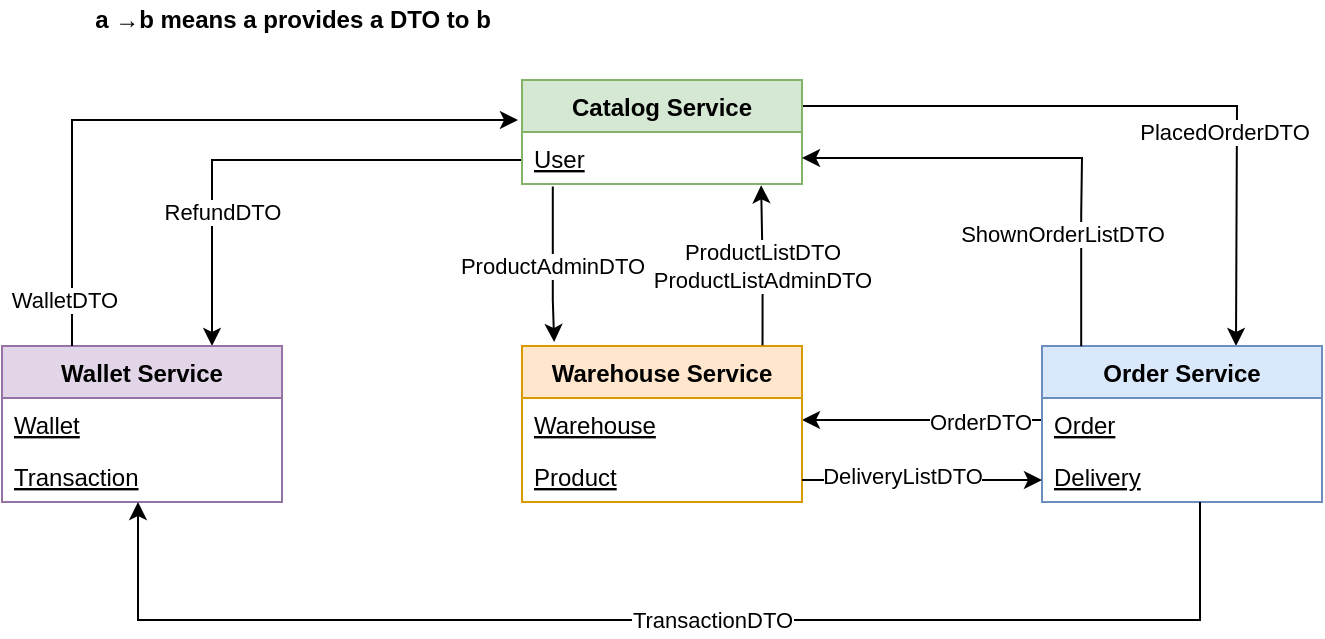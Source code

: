 <mxfile version="14.5.4" type="device"><diagram id="OUBEr7CqispJVbj6Ms9X" name="Page-1"><mxGraphModel dx="894" dy="614" grid="1" gridSize="10" guides="1" tooltips="1" connect="1" arrows="1" fold="1" page="1" pageScale="1" pageWidth="827" pageHeight="1169" math="0" shadow="0"><root><mxCell id="0"/><mxCell id="1" parent="0"/><mxCell id="aPAA2mFQDWZwsed14pZe-17" value="" style="edgeStyle=orthogonalEdgeStyle;rounded=0;orthogonalLoop=1;jettySize=auto;html=1;exitX=0;exitY=0.5;exitDx=0;exitDy=0;entryX=0.75;entryY=0;entryDx=0;entryDy=0;" parent="1" target="aPAA2mFQDWZwsed14pZe-12" edge="1"><mxGeometry relative="1" as="geometry"><mxPoint x="310" y="307" as="sourcePoint"/><Array as="points"><mxPoint x="310" y="320"/><mxPoint x="155" y="320"/></Array></mxGeometry></mxCell><mxCell id="aPAA2mFQDWZwsed14pZe-33" value="RefundDTO" style="edgeLabel;html=1;align=center;verticalAlign=middle;resizable=0;points=[];" parent="aPAA2mFQDWZwsed14pZe-17" vertex="1" connectable="0"><mxGeometry x="0.294" relative="1" as="geometry"><mxPoint x="5" y="25" as="offset"/></mxGeometry></mxCell><mxCell id="aPAA2mFQDWZwsed14pZe-23" value="" style="edgeStyle=orthogonalEdgeStyle;rounded=0;orthogonalLoop=1;jettySize=auto;html=1;exitX=1;exitY=0.25;exitDx=0;exitDy=0;" parent="1" source="aPAA2mFQDWZwsed14pZe-1" edge="1"><mxGeometry relative="1" as="geometry"><mxPoint x="449.72" y="243.326" as="sourcePoint"/><mxPoint x="667" y="413" as="targetPoint"/></mxGeometry></mxCell><mxCell id="aPAA2mFQDWZwsed14pZe-34" value="PlacedOrderDTO" style="edgeLabel;html=1;align=center;verticalAlign=middle;resizable=0;points=[];" parent="aPAA2mFQDWZwsed14pZe-23" vertex="1" connectable="0"><mxGeometry x="-0.335" y="-4" relative="1" as="geometry"><mxPoint x="98.28" y="9" as="offset"/></mxGeometry></mxCell><mxCell id="aPAA2mFQDWZwsed14pZe-1" value="Catalog Service" style="swimlane;fontStyle=1;childLayout=stackLayout;horizontal=1;startSize=26;fillColor=#d5e8d4;horizontalStack=0;resizeParent=1;resizeParentMax=0;resizeLast=0;collapsible=1;marginBottom=0;strokeColor=#82b366;" parent="1" vertex="1"><mxGeometry x="310" y="280" width="140" height="52" as="geometry"/></mxCell><mxCell id="aPAA2mFQDWZwsed14pZe-2" value="User" style="text;strokeColor=none;fillColor=none;align=left;verticalAlign=top;spacingLeft=4;spacingRight=4;overflow=hidden;rotatable=0;points=[[0,0.5],[1,0.5]];portConstraint=eastwest;fontStyle=4" parent="aPAA2mFQDWZwsed14pZe-1" vertex="1"><mxGeometry y="26" width="140" height="26" as="geometry"/></mxCell><mxCell id="aPAA2mFQDWZwsed14pZe-12" value="Wallet Service" style="swimlane;fontStyle=1;childLayout=stackLayout;horizontal=1;startSize=26;fillColor=#e1d5e7;horizontalStack=0;resizeParent=1;resizeParentMax=0;resizeLast=0;collapsible=1;marginBottom=0;strokeColor=#9673a6;" parent="1" vertex="1"><mxGeometry x="50" y="413" width="140" height="78" as="geometry"/></mxCell><mxCell id="aPAA2mFQDWZwsed14pZe-13" value="Wallet" style="text;strokeColor=none;fillColor=none;align=left;verticalAlign=top;spacingLeft=4;spacingRight=4;overflow=hidden;rotatable=0;points=[[0,0.5],[1,0.5]];portConstraint=eastwest;fontStyle=4" parent="aPAA2mFQDWZwsed14pZe-12" vertex="1"><mxGeometry y="26" width="140" height="26" as="geometry"/></mxCell><mxCell id="aPAA2mFQDWZwsed14pZe-14" value="Transaction" style="text;strokeColor=none;fillColor=none;align=left;verticalAlign=top;spacingLeft=4;spacingRight=4;overflow=hidden;rotatable=0;points=[[0,0.5],[1,0.5]];portConstraint=eastwest;fontStyle=4" parent="aPAA2mFQDWZwsed14pZe-12" vertex="1"><mxGeometry y="52" width="140" height="26" as="geometry"/></mxCell><mxCell id="aPAA2mFQDWZwsed14pZe-30" value="" style="edgeStyle=orthogonalEdgeStyle;rounded=0;orthogonalLoop=1;jettySize=auto;html=1;exitX=0;exitY=0.5;exitDx=0;exitDy=0;" parent="1" edge="1"><mxGeometry relative="1" as="geometry"><mxPoint x="570" y="476" as="sourcePoint"/><mxPoint x="450" y="450" as="targetPoint"/><Array as="points"><mxPoint x="570" y="450"/></Array></mxGeometry></mxCell><mxCell id="aPAA2mFQDWZwsed14pZe-36" value="OrderDTO" style="edgeLabel;html=1;align=center;verticalAlign=middle;resizable=0;points=[];" parent="aPAA2mFQDWZwsed14pZe-30" vertex="1" connectable="0"><mxGeometry x="-0.211" y="1" relative="1" as="geometry"><mxPoint as="offset"/></mxGeometry></mxCell><mxCell id="aPAA2mFQDWZwsed14pZe-18" value="Order Service" style="swimlane;fontStyle=1;childLayout=stackLayout;horizontal=1;startSize=26;fillColor=#dae8fc;horizontalStack=0;resizeParent=1;resizeParentMax=0;resizeLast=0;collapsible=1;marginBottom=0;strokeColor=#6c8ebf;" parent="1" vertex="1"><mxGeometry x="570" y="413" width="140" height="78" as="geometry"/></mxCell><mxCell id="aPAA2mFQDWZwsed14pZe-19" value="Order" style="text;strokeColor=none;fillColor=none;align=left;verticalAlign=top;spacingLeft=4;spacingRight=4;overflow=hidden;rotatable=0;points=[[0,0.5],[1,0.5]];portConstraint=eastwest;fontStyle=4" parent="aPAA2mFQDWZwsed14pZe-18" vertex="1"><mxGeometry y="26" width="140" height="26" as="geometry"/></mxCell><mxCell id="aPAA2mFQDWZwsed14pZe-20" value="Delivery" style="text;strokeColor=none;fillColor=none;align=left;verticalAlign=top;spacingLeft=4;spacingRight=4;overflow=hidden;rotatable=0;points=[[0,0.5],[1,0.5]];portConstraint=eastwest;fontStyle=4" parent="aPAA2mFQDWZwsed14pZe-18" vertex="1"><mxGeometry y="52" width="140" height="26" as="geometry"/></mxCell><mxCell id="aPAA2mFQDWZwsed14pZe-25" value="Warehouse Service" style="swimlane;fontStyle=1;childLayout=stackLayout;horizontal=1;startSize=26;fillColor=#ffe6cc;horizontalStack=0;resizeParent=1;resizeParentMax=0;resizeLast=0;collapsible=1;marginBottom=0;strokeColor=#d79b00;" parent="1" vertex="1"><mxGeometry x="310" y="413" width="140" height="78" as="geometry"/></mxCell><mxCell id="aPAA2mFQDWZwsed14pZe-26" value="Warehouse" style="text;strokeColor=none;fillColor=none;align=left;verticalAlign=top;spacingLeft=4;spacingRight=4;overflow=hidden;rotatable=0;points=[[0,0.5],[1,0.5]];portConstraint=eastwest;fontStyle=4" parent="aPAA2mFQDWZwsed14pZe-25" vertex="1"><mxGeometry y="26" width="140" height="26" as="geometry"/></mxCell><mxCell id="aPAA2mFQDWZwsed14pZe-27" value="Product" style="text;strokeColor=none;fillColor=none;align=left;verticalAlign=top;spacingLeft=4;spacingRight=4;overflow=hidden;rotatable=0;points=[[0,0.5],[1,0.5]];portConstraint=eastwest;fontStyle=4" parent="aPAA2mFQDWZwsed14pZe-25" vertex="1"><mxGeometry y="52" width="140" height="26" as="geometry"/></mxCell><mxCell id="aPAA2mFQDWZwsed14pZe-35" value="" style="edgeStyle=orthogonalEdgeStyle;rounded=0;orthogonalLoop=1;jettySize=auto;html=1;exitX=0;exitY=0.5;exitDx=0;exitDy=0;" parent="1" edge="1"><mxGeometry relative="1" as="geometry"><mxPoint x="450" y="480" as="sourcePoint"/><mxPoint x="570" y="480" as="targetPoint"/></mxGeometry></mxCell><mxCell id="aPAA2mFQDWZwsed14pZe-37" value="DeliveryListDTO" style="edgeLabel;html=1;align=center;verticalAlign=middle;resizable=0;points=[];" parent="aPAA2mFQDWZwsed14pZe-35" vertex="1" connectable="0"><mxGeometry x="0.228" y="-1" relative="1" as="geometry"><mxPoint x="-24" y="-3" as="offset"/></mxGeometry></mxCell><mxCell id="aPAA2mFQDWZwsed14pZe-41" value="" style="edgeStyle=orthogonalEdgeStyle;rounded=0;orthogonalLoop=1;jettySize=auto;html=1;exitX=0.25;exitY=0;exitDx=0;exitDy=0;" parent="1" source="aPAA2mFQDWZwsed14pZe-12" edge="1"><mxGeometry relative="1" as="geometry"><mxPoint x="40" y="282" as="sourcePoint"/><mxPoint x="308" y="300" as="targetPoint"/><Array as="points"><mxPoint x="85" y="300"/><mxPoint x="308" y="300"/></Array></mxGeometry></mxCell><mxCell id="aPAA2mFQDWZwsed14pZe-42" value="WalletDTO" style="edgeLabel;html=1;align=center;verticalAlign=middle;resizable=0;points=[];" parent="aPAA2mFQDWZwsed14pZe-41" vertex="1" connectable="0"><mxGeometry x="0.294" relative="1" as="geometry"><mxPoint x="-109" y="90" as="offset"/></mxGeometry></mxCell><mxCell id="aPAA2mFQDWZwsed14pZe-44" value="ProductListDTO&lt;br&gt;ProductListAdminDTO" style="edgeStyle=orthogonalEdgeStyle;rounded=0;orthogonalLoop=1;jettySize=auto;html=1;exitX=0.859;exitY=-0.005;exitDx=0;exitDy=0;exitPerimeter=0;entryX=0.854;entryY=1.025;entryDx=0;entryDy=0;entryPerimeter=0;" parent="1" source="aPAA2mFQDWZwsed14pZe-25" edge="1" target="aPAA2mFQDWZwsed14pZe-2"><mxGeometry x="-0.013" relative="1" as="geometry"><mxPoint x="430" y="346" as="targetPoint"/><mxPoint x="430" y="406" as="sourcePoint"/><Array as="points"/><mxPoint as="offset"/></mxGeometry></mxCell><mxCell id="aPAA2mFQDWZwsed14pZe-45" value="&lt;b&gt;a →b means a provides a DTO to b&lt;/b&gt;" style="text;html=1;align=center;verticalAlign=middle;resizable=0;points=[];autosize=1;" parent="1" vertex="1"><mxGeometry x="90" y="240" width="210" height="20" as="geometry"/></mxCell><mxCell id="aPAA2mFQDWZwsed14pZe-43" value="ProductAdminDTO" style="edgeStyle=orthogonalEdgeStyle;rounded=0;orthogonalLoop=1;jettySize=auto;html=1;entryX=0.072;entryY=-0.027;entryDx=0;entryDy=0;entryPerimeter=0;exitX=0.11;exitY=1.047;exitDx=0;exitDy=0;exitPerimeter=0;" parent="1" edge="1" source="aPAA2mFQDWZwsed14pZe-2"><mxGeometry x="0.009" relative="1" as="geometry"><mxPoint x="326.08" y="411" as="targetPoint"/><mxPoint x="326" y="347" as="sourcePoint"/><Array as="points"><mxPoint x="325" y="390"/><mxPoint x="326" y="390"/></Array><mxPoint as="offset"/></mxGeometry></mxCell><mxCell id="aPAA2mFQDWZwsed14pZe-46" value="" style="edgeStyle=orthogonalEdgeStyle;rounded=0;orthogonalLoop=1;jettySize=auto;html=1;entryX=1;entryY=0.5;entryDx=0;entryDy=0;exitX=0.14;exitY=0.002;exitDx=0;exitDy=0;exitPerimeter=0;" parent="1" source="aPAA2mFQDWZwsed14pZe-18" target="aPAA2mFQDWZwsed14pZe-2" edge="1"><mxGeometry relative="1" as="geometry"><mxPoint x="590" y="395" as="sourcePoint"/><mxPoint x="450" y="281" as="targetPoint"/><Array as="points"><mxPoint x="590" y="347"/><mxPoint x="590" y="319"/></Array></mxGeometry></mxCell><mxCell id="aPAA2mFQDWZwsed14pZe-47" value="ShownOrderListDTO" style="edgeLabel;html=1;align=center;verticalAlign=middle;resizable=0;points=[];" parent="aPAA2mFQDWZwsed14pZe-46" vertex="1" connectable="0"><mxGeometry x="-0.335" y="-4" relative="1" as="geometry"><mxPoint x="-14" y="22" as="offset"/></mxGeometry></mxCell><mxCell id="aPAA2mFQDWZwsed14pZe-48" value="" style="edgeStyle=orthogonalEdgeStyle;rounded=0;orthogonalLoop=1;jettySize=auto;html=1;entryX=0.483;entryY=0.998;entryDx=0;entryDy=0;entryPerimeter=0;" parent="1" source="aPAA2mFQDWZwsed14pZe-20" target="aPAA2mFQDWZwsed14pZe-14" edge="1"><mxGeometry relative="1" as="geometry"><mxPoint x="680" y="510" as="sourcePoint"/><mxPoint x="117.62" y="542.662" as="targetPoint"/><Array as="points"><mxPoint x="649" y="550"/><mxPoint x="118" y="550"/><mxPoint x="118" y="491"/><mxPoint x="118" y="491"/></Array></mxGeometry></mxCell><mxCell id="aPAA2mFQDWZwsed14pZe-49" value="TransactionDTO" style="edgeLabel;html=1;align=center;verticalAlign=middle;resizable=0;points=[];" parent="aPAA2mFQDWZwsed14pZe-48" vertex="1" connectable="0"><mxGeometry x="0.294" relative="1" as="geometry"><mxPoint x="116.35" as="offset"/></mxGeometry></mxCell></root></mxGraphModel></diagram></mxfile>